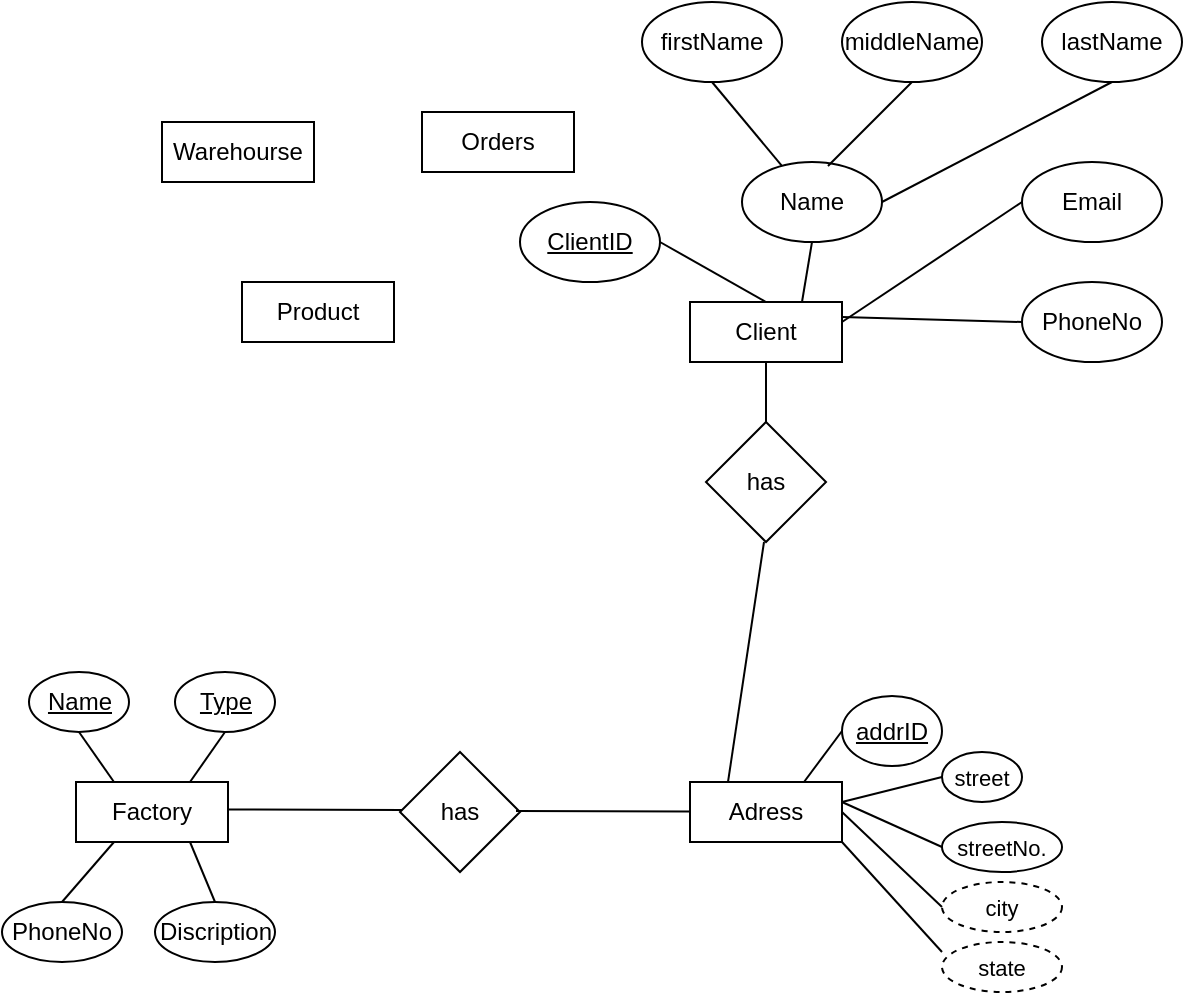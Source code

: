 <mxfile version="19.0.0" type="github">
  <diagram id="euGVbijHBK79JXhbVK_S" name="Page-1">
    <mxGraphModel dx="868" dy="450" grid="1" gridSize="10" guides="1" tooltips="1" connect="1" arrows="1" fold="1" page="1" pageScale="1" pageWidth="827" pageHeight="1169" math="0" shadow="0">
      <root>
        <mxCell id="0" />
        <mxCell id="1" parent="0" />
        <mxCell id="8rBcMEOyOnEWWZbrD7cP-1" value="Client" style="rounded=0;whiteSpace=wrap;html=1;" vertex="1" parent="1">
          <mxGeometry x="464" y="370" width="76" height="30" as="geometry" />
        </mxCell>
        <mxCell id="8rBcMEOyOnEWWZbrD7cP-2" value="Name" style="ellipse;whiteSpace=wrap;html=1;" vertex="1" parent="1">
          <mxGeometry x="490" y="300" width="70" height="40" as="geometry" />
        </mxCell>
        <mxCell id="8rBcMEOyOnEWWZbrD7cP-3" value="" style="endArrow=none;html=1;rounded=0;entryX=0.5;entryY=1;entryDx=0;entryDy=0;" edge="1" parent="1" target="8rBcMEOyOnEWWZbrD7cP-2">
          <mxGeometry width="50" height="50" relative="1" as="geometry">
            <mxPoint x="520" y="370" as="sourcePoint" />
            <mxPoint x="570" y="320" as="targetPoint" />
          </mxGeometry>
        </mxCell>
        <mxCell id="8rBcMEOyOnEWWZbrD7cP-5" value="firstName" style="ellipse;whiteSpace=wrap;html=1;" vertex="1" parent="1">
          <mxGeometry x="440" y="220" width="70" height="40" as="geometry" />
        </mxCell>
        <mxCell id="8rBcMEOyOnEWWZbrD7cP-7" value="" style="endArrow=none;html=1;rounded=0;entryX=0.5;entryY=1;entryDx=0;entryDy=0;" edge="1" parent="1" source="8rBcMEOyOnEWWZbrD7cP-2" target="8rBcMEOyOnEWWZbrD7cP-5">
          <mxGeometry width="50" height="50" relative="1" as="geometry">
            <mxPoint x="592" y="315" as="sourcePoint" />
            <mxPoint x="642" y="295" as="targetPoint" />
          </mxGeometry>
        </mxCell>
        <mxCell id="8rBcMEOyOnEWWZbrD7cP-8" value="middleName" style="ellipse;whiteSpace=wrap;html=1;" vertex="1" parent="1">
          <mxGeometry x="540" y="220" width="70" height="40" as="geometry" />
        </mxCell>
        <mxCell id="8rBcMEOyOnEWWZbrD7cP-9" value="" style="endArrow=none;html=1;rounded=0;entryX=0.5;entryY=1;entryDx=0;entryDy=0;exitX=0.614;exitY=0.05;exitDx=0;exitDy=0;exitPerimeter=0;" edge="1" parent="1" source="8rBcMEOyOnEWWZbrD7cP-2" target="8rBcMEOyOnEWWZbrD7cP-8">
          <mxGeometry width="50" height="50" relative="1" as="geometry">
            <mxPoint x="602" y="325" as="sourcePoint" />
            <mxPoint x="652" y="305" as="targetPoint" />
          </mxGeometry>
        </mxCell>
        <mxCell id="8rBcMEOyOnEWWZbrD7cP-10" value="lastName" style="ellipse;whiteSpace=wrap;html=1;" vertex="1" parent="1">
          <mxGeometry x="640" y="220" width="70" height="40" as="geometry" />
        </mxCell>
        <mxCell id="8rBcMEOyOnEWWZbrD7cP-11" value="" style="endArrow=none;html=1;rounded=0;entryX=0.5;entryY=1;entryDx=0;entryDy=0;exitX=1;exitY=0.5;exitDx=0;exitDy=0;" edge="1" parent="1" source="8rBcMEOyOnEWWZbrD7cP-2" target="8rBcMEOyOnEWWZbrD7cP-10">
          <mxGeometry width="50" height="50" relative="1" as="geometry">
            <mxPoint x="590" y="340" as="sourcePoint" />
            <mxPoint x="650" y="350" as="targetPoint" />
          </mxGeometry>
        </mxCell>
        <mxCell id="8rBcMEOyOnEWWZbrD7cP-12" value="&lt;u&gt;ClientID&lt;/u&gt;" style="ellipse;whiteSpace=wrap;html=1;" vertex="1" parent="1">
          <mxGeometry x="379" y="320" width="70" height="40" as="geometry" />
        </mxCell>
        <mxCell id="8rBcMEOyOnEWWZbrD7cP-14" value="" style="endArrow=none;html=1;rounded=0;entryX=1;entryY=0.5;entryDx=0;entryDy=0;exitX=0.5;exitY=0;exitDx=0;exitDy=0;" edge="1" parent="1" source="8rBcMEOyOnEWWZbrD7cP-1" target="8rBcMEOyOnEWWZbrD7cP-12">
          <mxGeometry width="50" height="50" relative="1" as="geometry">
            <mxPoint x="560" y="510" as="sourcePoint" />
            <mxPoint x="610" y="460" as="targetPoint" />
          </mxGeometry>
        </mxCell>
        <mxCell id="8rBcMEOyOnEWWZbrD7cP-15" value="Adress" style="rounded=0;whiteSpace=wrap;html=1;" vertex="1" parent="1">
          <mxGeometry x="464" y="610" width="76" height="30" as="geometry" />
        </mxCell>
        <mxCell id="8rBcMEOyOnEWWZbrD7cP-16" value="Factory" style="rounded=0;whiteSpace=wrap;html=1;" vertex="1" parent="1">
          <mxGeometry x="157" y="610" width="76" height="30" as="geometry" />
        </mxCell>
        <mxCell id="8rBcMEOyOnEWWZbrD7cP-17" value="Product" style="rounded=0;whiteSpace=wrap;html=1;" vertex="1" parent="1">
          <mxGeometry x="240" y="360" width="76" height="30" as="geometry" />
        </mxCell>
        <mxCell id="8rBcMEOyOnEWWZbrD7cP-18" value="Orders" style="rounded=0;whiteSpace=wrap;html=1;" vertex="1" parent="1">
          <mxGeometry x="330" y="275" width="76" height="30" as="geometry" />
        </mxCell>
        <mxCell id="8rBcMEOyOnEWWZbrD7cP-19" value="Warehourse" style="rounded=0;whiteSpace=wrap;html=1;" vertex="1" parent="1">
          <mxGeometry x="200" y="280" width="76" height="30" as="geometry" />
        </mxCell>
        <mxCell id="8rBcMEOyOnEWWZbrD7cP-20" value="has" style="rhombus;whiteSpace=wrap;html=1;" vertex="1" parent="1">
          <mxGeometry x="472" y="430" width="60" height="60" as="geometry" />
        </mxCell>
        <mxCell id="8rBcMEOyOnEWWZbrD7cP-21" value="" style="endArrow=none;html=1;rounded=0;entryX=0.5;entryY=1;entryDx=0;entryDy=0;exitX=0.5;exitY=0;exitDx=0;exitDy=0;" edge="1" parent="1" source="8rBcMEOyOnEWWZbrD7cP-20" target="8rBcMEOyOnEWWZbrD7cP-1">
          <mxGeometry width="50" height="50" relative="1" as="geometry">
            <mxPoint x="512" y="425" as="sourcePoint" />
            <mxPoint x="485" y="395" as="targetPoint" />
          </mxGeometry>
        </mxCell>
        <mxCell id="8rBcMEOyOnEWWZbrD7cP-23" value="" style="endArrow=none;html=1;rounded=0;exitX=0.25;exitY=0;exitDx=0;exitDy=0;" edge="1" parent="1" source="8rBcMEOyOnEWWZbrD7cP-15">
          <mxGeometry width="50" height="50" relative="1" as="geometry">
            <mxPoint x="501" y="510" as="sourcePoint" />
            <mxPoint x="501" y="490" as="targetPoint" />
          </mxGeometry>
        </mxCell>
        <mxCell id="8rBcMEOyOnEWWZbrD7cP-24" value="Email" style="ellipse;whiteSpace=wrap;html=1;" vertex="1" parent="1">
          <mxGeometry x="630" y="300" width="70" height="40" as="geometry" />
        </mxCell>
        <mxCell id="8rBcMEOyOnEWWZbrD7cP-25" value="PhoneNo" style="ellipse;whiteSpace=wrap;html=1;" vertex="1" parent="1">
          <mxGeometry x="630" y="360" width="70" height="40" as="geometry" />
        </mxCell>
        <mxCell id="8rBcMEOyOnEWWZbrD7cP-26" value="" style="endArrow=none;html=1;rounded=0;entryX=0;entryY=0.5;entryDx=0;entryDy=0;" edge="1" parent="1" target="8rBcMEOyOnEWWZbrD7cP-24">
          <mxGeometry width="50" height="50" relative="1" as="geometry">
            <mxPoint x="540" y="380" as="sourcePoint" />
            <mxPoint x="538" y="350" as="targetPoint" />
          </mxGeometry>
        </mxCell>
        <mxCell id="8rBcMEOyOnEWWZbrD7cP-27" value="" style="endArrow=none;html=1;rounded=0;entryX=0;entryY=0.5;entryDx=0;entryDy=0;exitX=1;exitY=0.25;exitDx=0;exitDy=0;" edge="1" parent="1" source="8rBcMEOyOnEWWZbrD7cP-1" target="8rBcMEOyOnEWWZbrD7cP-25">
          <mxGeometry width="50" height="50" relative="1" as="geometry">
            <mxPoint x="550" y="390" as="sourcePoint" />
            <mxPoint x="640" y="330" as="targetPoint" />
          </mxGeometry>
        </mxCell>
        <mxCell id="8rBcMEOyOnEWWZbrD7cP-30" value="&lt;u&gt;Name&lt;/u&gt;" style="ellipse;whiteSpace=wrap;html=1;" vertex="1" parent="1">
          <mxGeometry x="133.5" y="555" width="50" height="30" as="geometry" />
        </mxCell>
        <mxCell id="8rBcMEOyOnEWWZbrD7cP-31" value="&lt;u&gt;Type&lt;/u&gt;" style="ellipse;whiteSpace=wrap;html=1;" vertex="1" parent="1">
          <mxGeometry x="206.5" y="555" width="50" height="30" as="geometry" />
        </mxCell>
        <mxCell id="8rBcMEOyOnEWWZbrD7cP-32" value="has" style="rhombus;whiteSpace=wrap;html=1;" vertex="1" parent="1">
          <mxGeometry x="319" y="595" width="60" height="60" as="geometry" />
        </mxCell>
        <mxCell id="8rBcMEOyOnEWWZbrD7cP-33" value="" style="endArrow=none;html=1;rounded=0;exitX=1;exitY=0.25;exitDx=0;exitDy=0;" edge="1" parent="1">
          <mxGeometry width="50" height="50" relative="1" as="geometry">
            <mxPoint x="233" y="623.75" as="sourcePoint" />
            <mxPoint x="320" y="624" as="targetPoint" />
          </mxGeometry>
        </mxCell>
        <mxCell id="8rBcMEOyOnEWWZbrD7cP-34" value="" style="endArrow=none;html=1;rounded=0;exitX=1;exitY=0.25;exitDx=0;exitDy=0;" edge="1" parent="1">
          <mxGeometry width="50" height="50" relative="1" as="geometry">
            <mxPoint x="377" y="624.5" as="sourcePoint" />
            <mxPoint x="464" y="624.75" as="targetPoint" />
          </mxGeometry>
        </mxCell>
        <mxCell id="8rBcMEOyOnEWWZbrD7cP-35" value="" style="endArrow=none;html=1;rounded=0;exitX=0.75;exitY=0;exitDx=0;exitDy=0;entryX=0.5;entryY=1;entryDx=0;entryDy=0;" edge="1" parent="1" source="8rBcMEOyOnEWWZbrD7cP-16" target="8rBcMEOyOnEWWZbrD7cP-31">
          <mxGeometry width="50" height="50" relative="1" as="geometry">
            <mxPoint x="243" y="633.75" as="sourcePoint" />
            <mxPoint x="330" y="634" as="targetPoint" />
          </mxGeometry>
        </mxCell>
        <mxCell id="8rBcMEOyOnEWWZbrD7cP-36" value="" style="endArrow=none;html=1;rounded=0;exitX=0.25;exitY=0;exitDx=0;exitDy=0;entryX=0.5;entryY=1;entryDx=0;entryDy=0;" edge="1" parent="1" source="8rBcMEOyOnEWWZbrD7cP-16" target="8rBcMEOyOnEWWZbrD7cP-30">
          <mxGeometry width="50" height="50" relative="1" as="geometry">
            <mxPoint x="224" y="620" as="sourcePoint" />
            <mxPoint x="241.5" y="595" as="targetPoint" />
          </mxGeometry>
        </mxCell>
        <mxCell id="8rBcMEOyOnEWWZbrD7cP-37" value="PhoneNo" style="ellipse;whiteSpace=wrap;html=1;" vertex="1" parent="1">
          <mxGeometry x="120" y="670" width="60" height="30" as="geometry" />
        </mxCell>
        <mxCell id="8rBcMEOyOnEWWZbrD7cP-38" value="Discription" style="ellipse;whiteSpace=wrap;html=1;" vertex="1" parent="1">
          <mxGeometry x="196.5" y="670" width="60" height="30" as="geometry" />
        </mxCell>
        <mxCell id="8rBcMEOyOnEWWZbrD7cP-39" value="" style="endArrow=none;html=1;rounded=0;exitX=0.5;exitY=0;exitDx=0;exitDy=0;entryX=0.25;entryY=1;entryDx=0;entryDy=0;" edge="1" parent="1" source="8rBcMEOyOnEWWZbrD7cP-37" target="8rBcMEOyOnEWWZbrD7cP-16">
          <mxGeometry width="50" height="50" relative="1" as="geometry">
            <mxPoint x="186" y="664" as="sourcePoint" />
            <mxPoint x="168.5" y="639" as="targetPoint" />
          </mxGeometry>
        </mxCell>
        <mxCell id="8rBcMEOyOnEWWZbrD7cP-40" value="" style="endArrow=none;html=1;rounded=0;exitX=0.75;exitY=1;exitDx=0;exitDy=0;entryX=0.5;entryY=0;entryDx=0;entryDy=0;" edge="1" parent="1" source="8rBcMEOyOnEWWZbrD7cP-16" target="8rBcMEOyOnEWWZbrD7cP-38">
          <mxGeometry width="50" height="50" relative="1" as="geometry">
            <mxPoint x="224" y="620" as="sourcePoint" />
            <mxPoint x="241.5" y="595" as="targetPoint" />
          </mxGeometry>
        </mxCell>
        <mxCell id="8rBcMEOyOnEWWZbrD7cP-41" value="&lt;u&gt;addrID&lt;/u&gt;" style="ellipse;whiteSpace=wrap;html=1;" vertex="1" parent="1">
          <mxGeometry x="540" y="567" width="50" height="35" as="geometry" />
        </mxCell>
        <mxCell id="8rBcMEOyOnEWWZbrD7cP-42" value="" style="endArrow=none;html=1;rounded=0;exitX=0.75;exitY=0;exitDx=0;exitDy=0;entryX=0;entryY=0.5;entryDx=0;entryDy=0;" edge="1" parent="1" source="8rBcMEOyOnEWWZbrD7cP-15" target="8rBcMEOyOnEWWZbrD7cP-41">
          <mxGeometry width="50" height="50" relative="1" as="geometry">
            <mxPoint x="224" y="620" as="sourcePoint" />
            <mxPoint x="241.5" y="595" as="targetPoint" />
          </mxGeometry>
        </mxCell>
        <mxCell id="8rBcMEOyOnEWWZbrD7cP-44" value="&lt;font style=&quot;font-size: 11px;&quot;&gt;street&lt;/font&gt;" style="ellipse;whiteSpace=wrap;html=1;fontSize=9;" vertex="1" parent="1">
          <mxGeometry x="590" y="595" width="40" height="25" as="geometry" />
        </mxCell>
        <mxCell id="8rBcMEOyOnEWWZbrD7cP-46" value="&lt;font style=&quot;font-size: 11px;&quot;&gt;streetNo.&lt;/font&gt;" style="ellipse;whiteSpace=wrap;html=1;fontSize=9;" vertex="1" parent="1">
          <mxGeometry x="590" y="630" width="60" height="25" as="geometry" />
        </mxCell>
        <mxCell id="8rBcMEOyOnEWWZbrD7cP-47" value="&lt;font style=&quot;font-size: 11px;&quot;&gt;city&lt;/font&gt;" style="ellipse;whiteSpace=wrap;html=1;fontSize=9;dashed=1;" vertex="1" parent="1">
          <mxGeometry x="590" y="660" width="60" height="25" as="geometry" />
        </mxCell>
        <mxCell id="8rBcMEOyOnEWWZbrD7cP-48" value="&lt;font style=&quot;font-size: 11px;&quot;&gt;state&lt;/font&gt;" style="ellipse;whiteSpace=wrap;html=1;fontSize=9;dashed=1;" vertex="1" parent="1">
          <mxGeometry x="590" y="690" width="60" height="25" as="geometry" />
        </mxCell>
        <mxCell id="8rBcMEOyOnEWWZbrD7cP-49" value="" style="endArrow=none;html=1;rounded=0;entryX=0;entryY=0.5;entryDx=0;entryDy=0;" edge="1" parent="1" target="8rBcMEOyOnEWWZbrD7cP-44">
          <mxGeometry width="50" height="50" relative="1" as="geometry">
            <mxPoint x="540" y="620" as="sourcePoint" />
            <mxPoint x="550" y="594.5" as="targetPoint" />
          </mxGeometry>
        </mxCell>
        <mxCell id="8rBcMEOyOnEWWZbrD7cP-50" value="" style="endArrow=none;html=1;rounded=0;entryX=0;entryY=0.5;entryDx=0;entryDy=0;" edge="1" parent="1" target="8rBcMEOyOnEWWZbrD7cP-46">
          <mxGeometry width="50" height="50" relative="1" as="geometry">
            <mxPoint x="540" y="620" as="sourcePoint" />
            <mxPoint x="600" y="617.5" as="targetPoint" />
          </mxGeometry>
        </mxCell>
        <mxCell id="8rBcMEOyOnEWWZbrD7cP-53" value="" style="endArrow=none;html=1;rounded=0;entryX=0;entryY=0.5;entryDx=0;entryDy=0;exitX=1;exitY=0.5;exitDx=0;exitDy=0;" edge="1" parent="1" source="8rBcMEOyOnEWWZbrD7cP-15" target="8rBcMEOyOnEWWZbrD7cP-47">
          <mxGeometry width="50" height="50" relative="1" as="geometry">
            <mxPoint x="550" y="630" as="sourcePoint" />
            <mxPoint x="600" y="652.5" as="targetPoint" />
          </mxGeometry>
        </mxCell>
        <mxCell id="8rBcMEOyOnEWWZbrD7cP-54" value="" style="endArrow=none;html=1;rounded=0;entryX=0;entryY=0.2;entryDx=0;entryDy=0;exitX=1;exitY=1;exitDx=0;exitDy=0;entryPerimeter=0;" edge="1" parent="1" source="8rBcMEOyOnEWWZbrD7cP-15" target="8rBcMEOyOnEWWZbrD7cP-48">
          <mxGeometry width="50" height="50" relative="1" as="geometry">
            <mxPoint x="550" y="635" as="sourcePoint" />
            <mxPoint x="600" y="682.5" as="targetPoint" />
          </mxGeometry>
        </mxCell>
      </root>
    </mxGraphModel>
  </diagram>
</mxfile>
